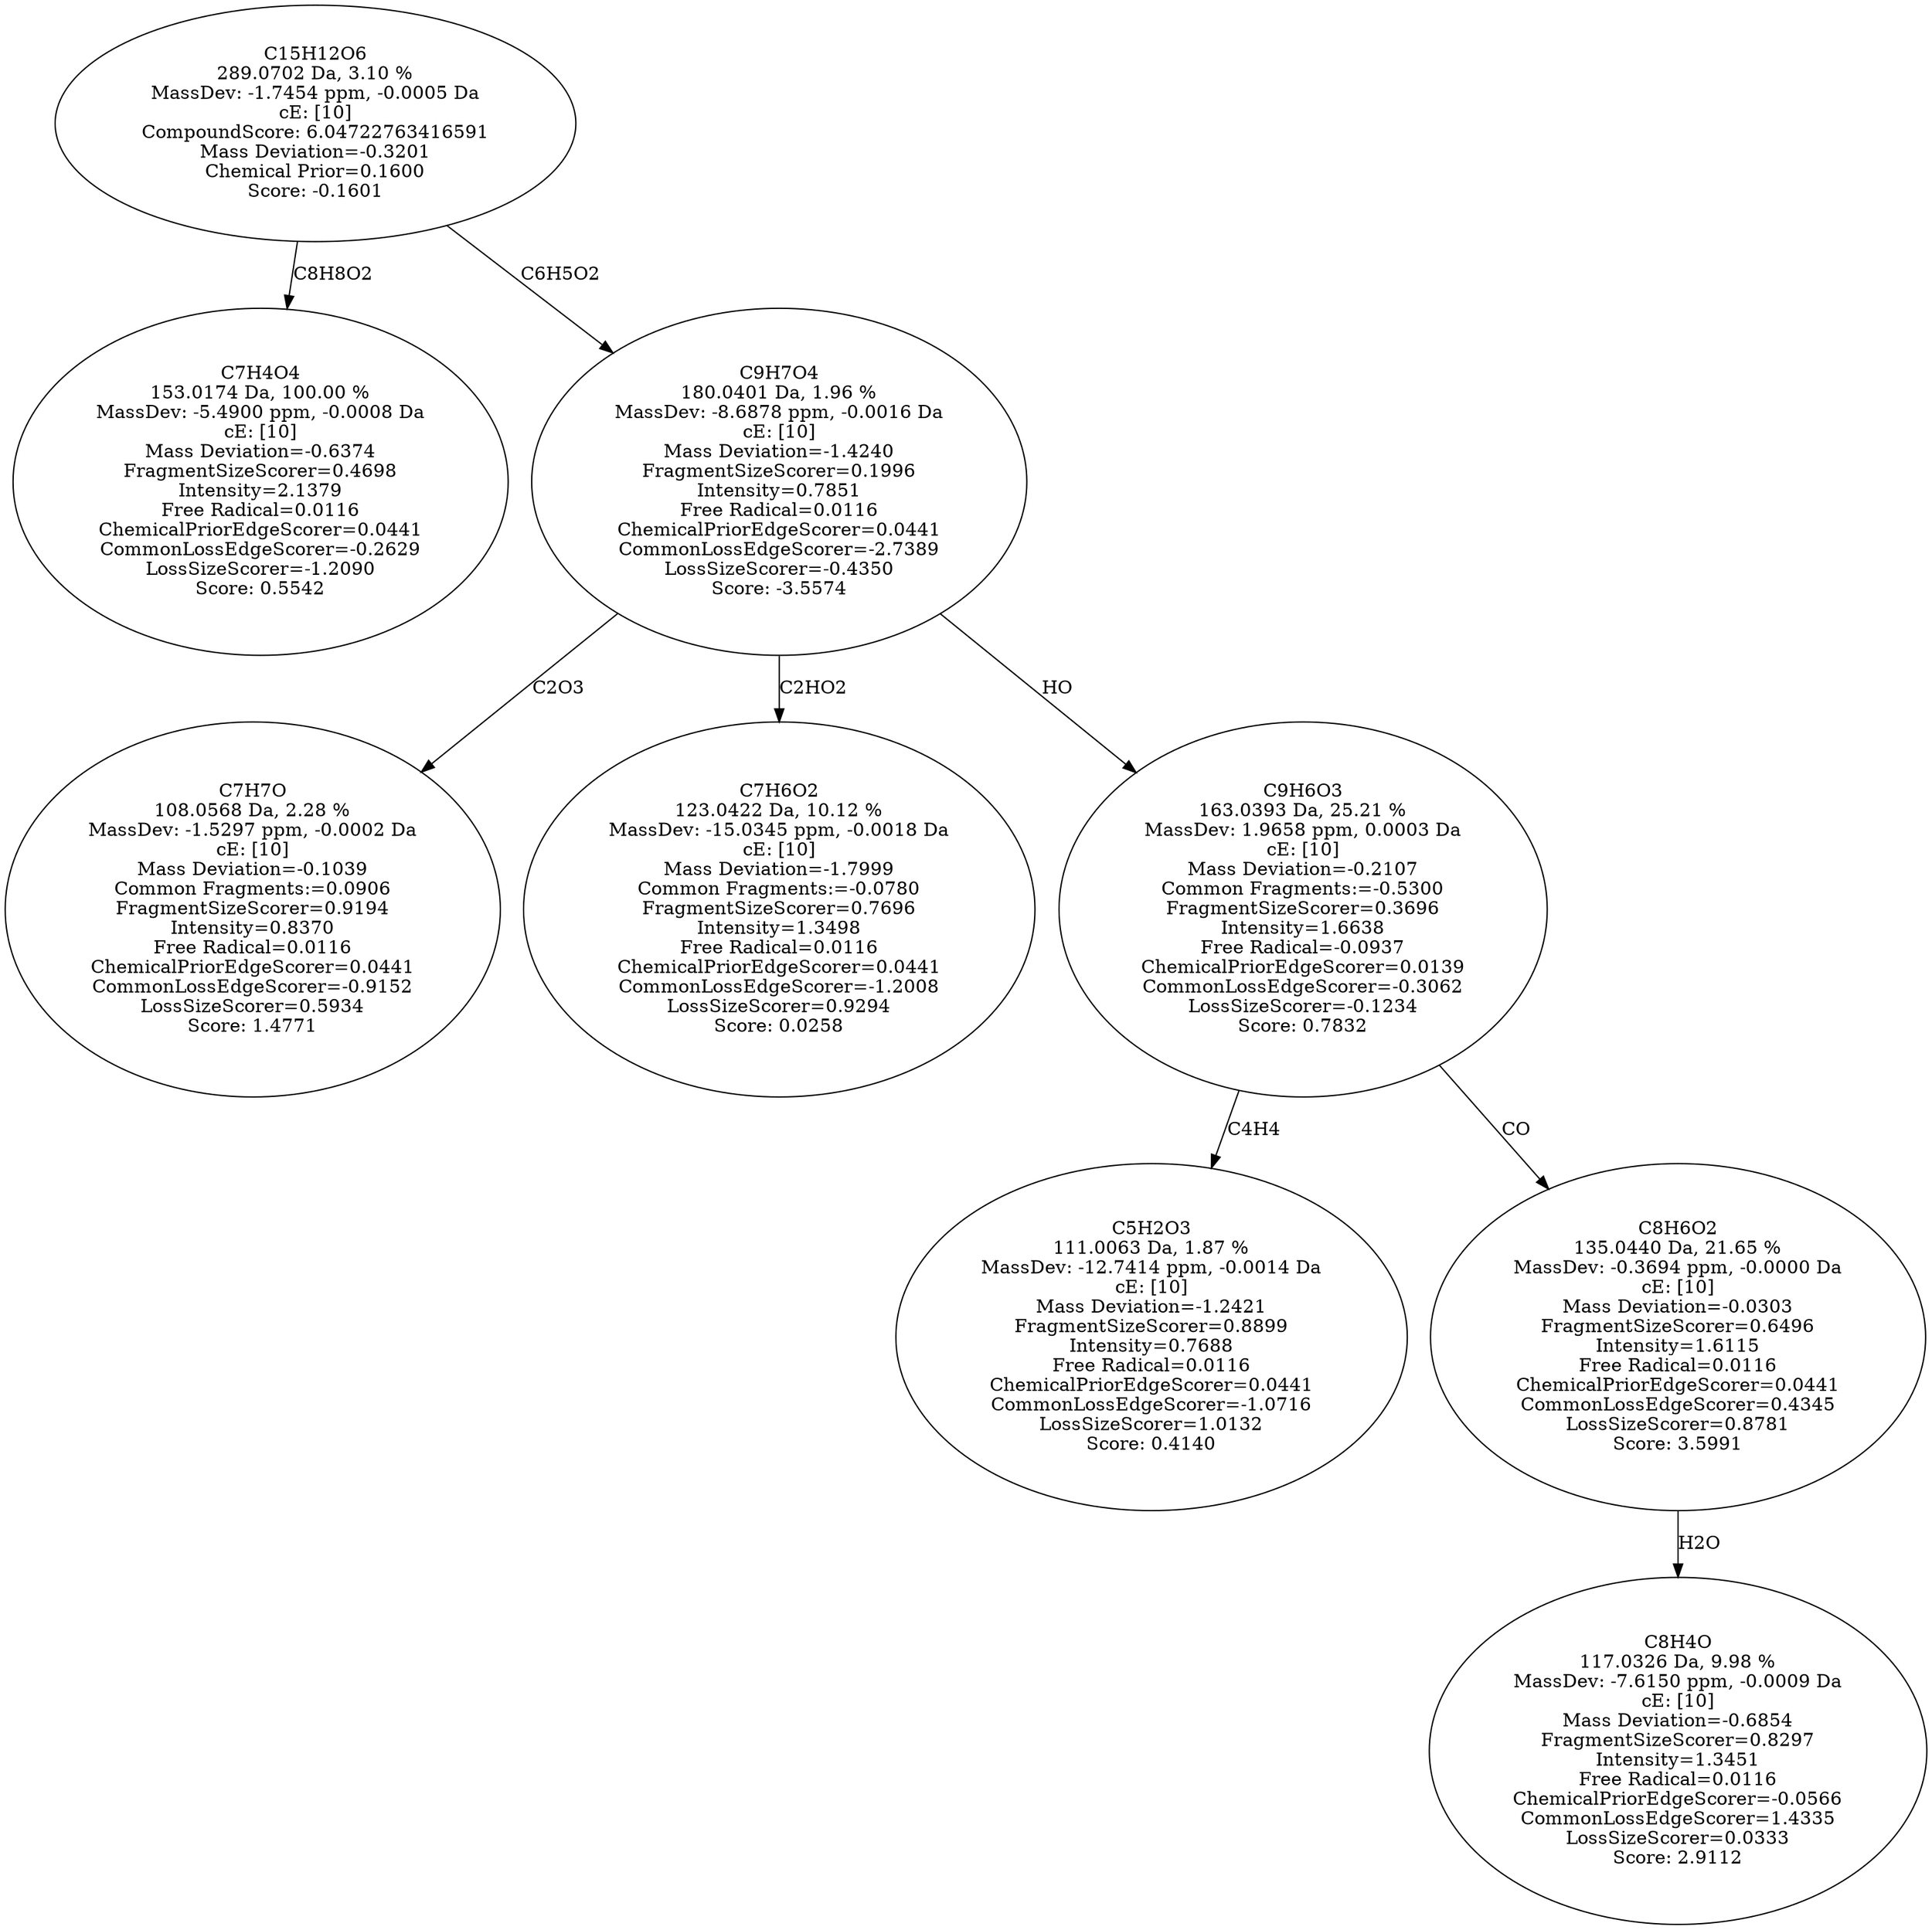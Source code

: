 strict digraph {
v1 [label="C7H4O4\n153.0174 Da, 100.00 %\nMassDev: -5.4900 ppm, -0.0008 Da\ncE: [10]\nMass Deviation=-0.6374\nFragmentSizeScorer=0.4698\nIntensity=2.1379\nFree Radical=0.0116\nChemicalPriorEdgeScorer=0.0441\nCommonLossEdgeScorer=-0.2629\nLossSizeScorer=-1.2090\nScore: 0.5542"];
v2 [label="C7H7O\n108.0568 Da, 2.28 %\nMassDev: -1.5297 ppm, -0.0002 Da\ncE: [10]\nMass Deviation=-0.1039\nCommon Fragments:=0.0906\nFragmentSizeScorer=0.9194\nIntensity=0.8370\nFree Radical=0.0116\nChemicalPriorEdgeScorer=0.0441\nCommonLossEdgeScorer=-0.9152\nLossSizeScorer=0.5934\nScore: 1.4771"];
v3 [label="C7H6O2\n123.0422 Da, 10.12 %\nMassDev: -15.0345 ppm, -0.0018 Da\ncE: [10]\nMass Deviation=-1.7999\nCommon Fragments:=-0.0780\nFragmentSizeScorer=0.7696\nIntensity=1.3498\nFree Radical=0.0116\nChemicalPriorEdgeScorer=0.0441\nCommonLossEdgeScorer=-1.2008\nLossSizeScorer=0.9294\nScore: 0.0258"];
v4 [label="C5H2O3\n111.0063 Da, 1.87 %\nMassDev: -12.7414 ppm, -0.0014 Da\ncE: [10]\nMass Deviation=-1.2421\nFragmentSizeScorer=0.8899\nIntensity=0.7688\nFree Radical=0.0116\nChemicalPriorEdgeScorer=0.0441\nCommonLossEdgeScorer=-1.0716\nLossSizeScorer=1.0132\nScore: 0.4140"];
v5 [label="C8H4O\n117.0326 Da, 9.98 %\nMassDev: -7.6150 ppm, -0.0009 Da\ncE: [10]\nMass Deviation=-0.6854\nFragmentSizeScorer=0.8297\nIntensity=1.3451\nFree Radical=0.0116\nChemicalPriorEdgeScorer=-0.0566\nCommonLossEdgeScorer=1.4335\nLossSizeScorer=0.0333\nScore: 2.9112"];
v6 [label="C8H6O2\n135.0440 Da, 21.65 %\nMassDev: -0.3694 ppm, -0.0000 Da\ncE: [10]\nMass Deviation=-0.0303\nFragmentSizeScorer=0.6496\nIntensity=1.6115\nFree Radical=0.0116\nChemicalPriorEdgeScorer=0.0441\nCommonLossEdgeScorer=0.4345\nLossSizeScorer=0.8781\nScore: 3.5991"];
v7 [label="C9H6O3\n163.0393 Da, 25.21 %\nMassDev: 1.9658 ppm, 0.0003 Da\ncE: [10]\nMass Deviation=-0.2107\nCommon Fragments:=-0.5300\nFragmentSizeScorer=0.3696\nIntensity=1.6638\nFree Radical=-0.0937\nChemicalPriorEdgeScorer=0.0139\nCommonLossEdgeScorer=-0.3062\nLossSizeScorer=-0.1234\nScore: 0.7832"];
v8 [label="C9H7O4\n180.0401 Da, 1.96 %\nMassDev: -8.6878 ppm, -0.0016 Da\ncE: [10]\nMass Deviation=-1.4240\nFragmentSizeScorer=0.1996\nIntensity=0.7851\nFree Radical=0.0116\nChemicalPriorEdgeScorer=0.0441\nCommonLossEdgeScorer=-2.7389\nLossSizeScorer=-0.4350\nScore: -3.5574"];
v9 [label="C15H12O6\n289.0702 Da, 3.10 %\nMassDev: -1.7454 ppm, -0.0005 Da\ncE: [10]\nCompoundScore: 6.04722763416591\nMass Deviation=-0.3201\nChemical Prior=0.1600\nScore: -0.1601"];
v9 -> v1 [label="C8H8O2"];
v8 -> v2 [label="C2O3"];
v8 -> v3 [label="C2HO2"];
v7 -> v4 [label="C4H4"];
v6 -> v5 [label="H2O"];
v7 -> v6 [label="CO"];
v8 -> v7 [label="HO"];
v9 -> v8 [label="C6H5O2"];
}